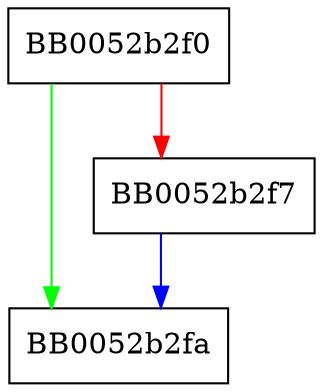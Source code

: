 digraph BIO_ADDRINFO_socktype {
  node [shape="box"];
  graph [splines=ortho];
  BB0052b2f0 -> BB0052b2fa [color="green"];
  BB0052b2f0 -> BB0052b2f7 [color="red"];
  BB0052b2f7 -> BB0052b2fa [color="blue"];
}